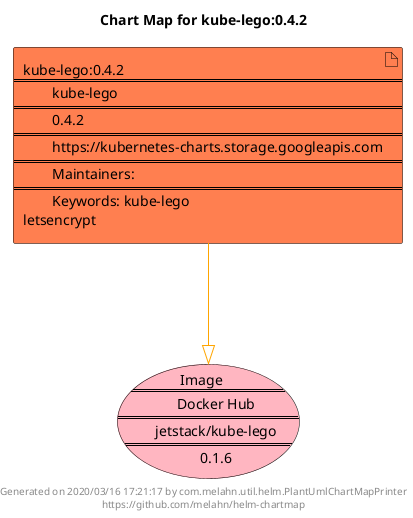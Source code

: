 @startuml
skinparam linetype ortho
skinparam backgroundColor white
skinparam usecaseBorderColor black
skinparam usecaseArrowColor LightSlateGray
skinparam artifactBorderColor black
skinparam artifactArrowColor LightSlateGray

title Chart Map for kube-lego:0.4.2

'There is one referenced Helm Chart
artifact "kube-lego:0.4.2\n====\n\tkube-lego\n====\n\t0.4.2\n====\n\thttps://kubernetes-charts.storage.googleapis.com\n====\n\tMaintainers: \n====\n\tKeywords: kube-lego\nletsencrypt" as kube_lego_0_4_2 #Coral

'There is one referenced Docker Image
usecase "Image\n====\n\tDocker Hub\n====\n\tjetstack/kube-lego\n====\n\t0.1.6" as jetstack_kube_lego_0_1_6 #LightPink

'Chart Dependencies
kube_lego_0_4_2--[#orange]-|>jetstack_kube_lego_0_1_6

center footer Generated on 2020/03/16 17:21:17 by com.melahn.util.helm.PlantUmlChartMapPrinter\nhttps://github.com/melahn/helm-chartmap
@enduml
